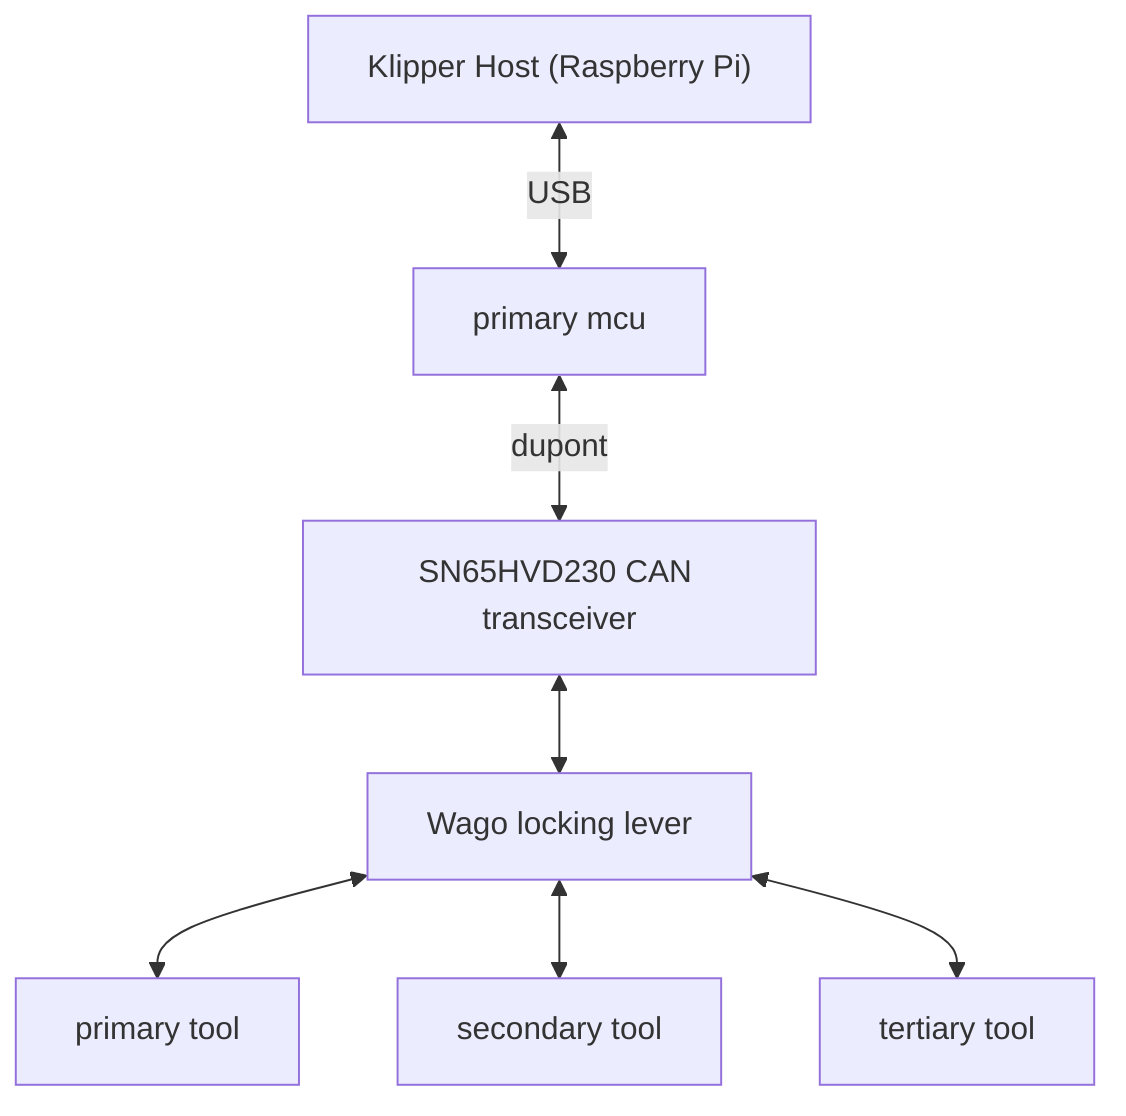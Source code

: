 graph TD;
    sbc["Klipper Host (Raspberry Pi)"]
    transceiver[SN65HVD230 CAN transceiver]
    wago[Wago locking lever]
    t0[primary tool]
    t1[secondary tool]
    t2[tertiary tool]
    primary[primary mcu]

    sbc <--USB--> primary <--dupont--> transceiver
    transceiver <--> wago <--> t0 & t1 & t2